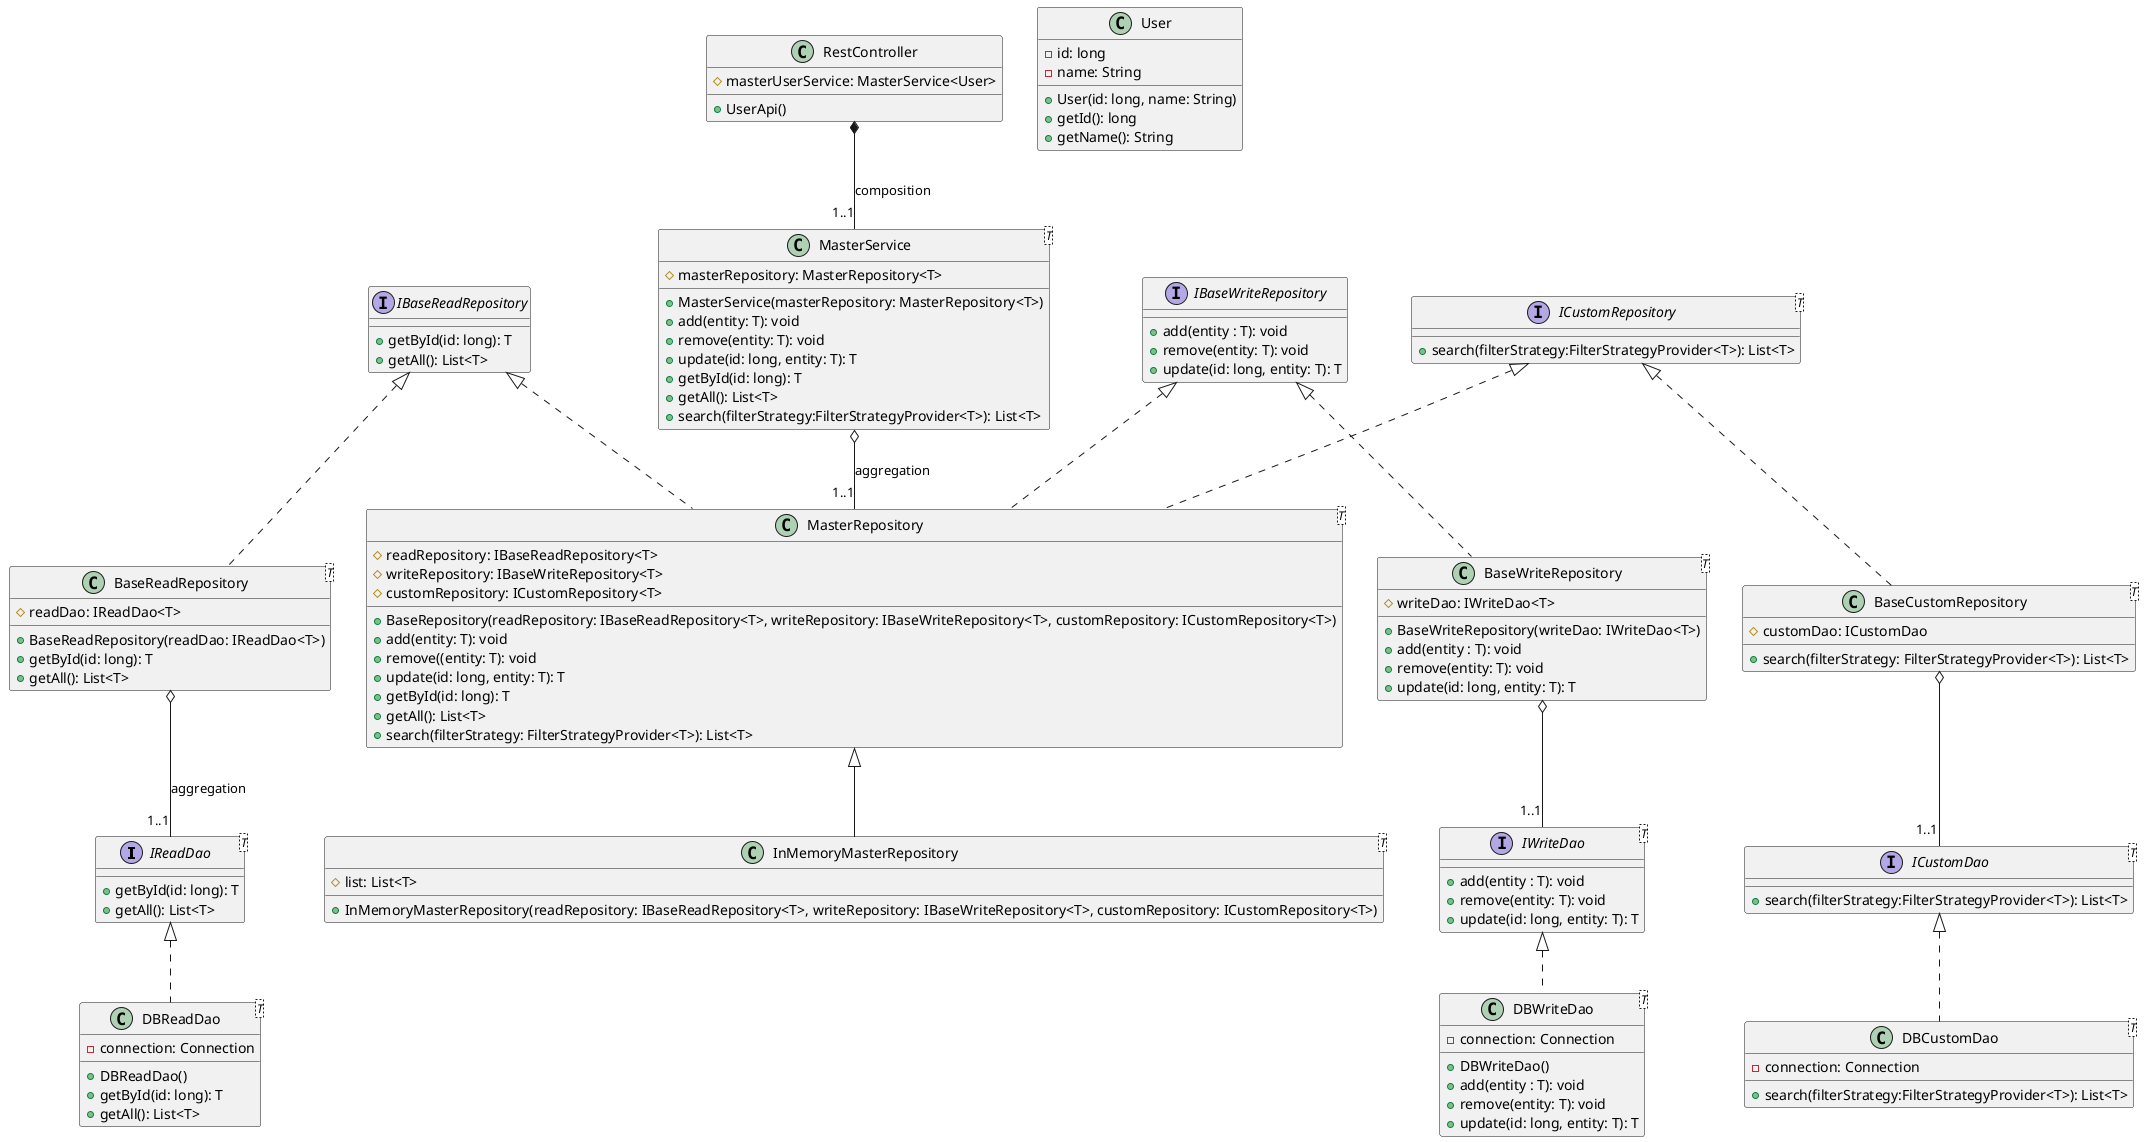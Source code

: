 @startuml
interface IReadDao<T>{
    + getById(id: long): T
    + getAll(): List<T>
}
interface IWriteDao<T>{
    + add(entity : T): void
    + remove(entity: T): void
    + update(id: long, entity: T): T
}
interface ICustomDao<T>{
    + search(filterStrategy:FilterStrategyProvider<T>): List<T>
}
interface IBaseReadRepository {
    + getById(id: long): T
    + getAll(): List<T>
}
interface IBaseWriteRepository{
    + add(entity : T): void
    + remove(entity: T): void
    + update(id: long, entity: T): T
}
interface ICustomRepository<T>{
    + search(filterStrategy:FilterStrategyProvider<T>): List<T>
}
class DBReadDao<T> implements IReadDao{
    - connection: Connection
    + DBReadDao()
    + getById(id: long): T
    + getAll(): List<T>
}
class DBWriteDao<T> implements IWriteDao{
    - connection: Connection
    + DBWriteDao()
    + add(entity : T): void
    + remove(entity: T): void
    + update(id: long, entity: T): T
}
class DBCustomDao<T> implements ICustomDao{
    - connection: Connection
    + search(filterStrategy:FilterStrategyProvider<T>): List<T>
}
class BaseReadRepository<T> implements IBaseReadRepository{
    # readDao: IReadDao<T>
    + BaseReadRepository(readDao: IReadDao<T>)
    + getById(id: long): T
    + getAll(): List<T>
}
class BaseWriteRepository<T> implements IBaseWriteRepository{
    # writeDao: IWriteDao<T>
    + BaseWriteRepository(writeDao: IWriteDao<T>)
    + add(entity : T): void
    + remove(entity: T): void
    + update(id: long, entity: T): T
}
class BaseCustomRepository<T> implements ICustomRepository{
    # customDao: ICustomDao
    + search(filterStrategy: FilterStrategyProvider<T>): List<T>
}
'Service will get respective type bounded BaseRepository
'MasterRepository has all read,write,custom repository injection on generic type for scale
'Have some builder pattern around MasterRepository to allow scope of optional repository injection while creation
class MasterRepository<T> implements IBaseReadRepository, IBaseWriteRepository, ICustomRepository{
    # readRepository: IBaseReadRepository<T>
    # writeRepository: IBaseWriteRepository<T>
    # customRepository: ICustomRepository<T>
    + BaseRepository(readRepository: IBaseReadRepository<T>, writeRepository: IBaseWriteRepository<T>, customRepository: ICustomRepository<T>)
    + add(entity: T): void
    + remove((entity: T): void
    + update(id: long, entity: T): T
    + getById(id: long): T
    + getAll(): List<T>
    + search(filterStrategy: FilterStrategyProvider<T>): List<T>
}
class InMemoryMasterRepository<T> extends MasterRepository{
    # list: List<T>
    + InMemoryMasterRepository(readRepository: IBaseReadRepository<T>, writeRepository: IBaseWriteRepository<T>, customRepository: ICustomRepository<T>)
}
class MasterService<T>{
    # masterRepository: MasterRepository<T>
    + MasterService(masterRepository: MasterRepository<T>)
    + add(entity: T): void
    + remove(entity: T): void
    + update(id: long, entity: T): T
    + getById(id: long): T
    + getAll(): List<T>
    + search(filterStrategy:FilterStrategyProvider<T>): List<T>
}
'Rest api request handler/controller create service instance (composition) bootstrap phase
class RestController {
    # masterUserService: MasterService<User>
    + UserApi()
}
class User{
    - id: long
    - name: String
    + User(id: long, name: String)
    + getId(): long
    + getName(): String
}

RestController *-- "1..1" MasterService : composition
MasterService o-- "1..1" MasterRepository : aggregation
BaseReadRepository o-- "1..1" IReadDao : aggregation
BaseWriteRepository o-- "1..1" IWriteDao
BaseCustomRepository o-- "1..1" ICustomDao
'ClassA --> "1..*" ClassB : abc
@enduml